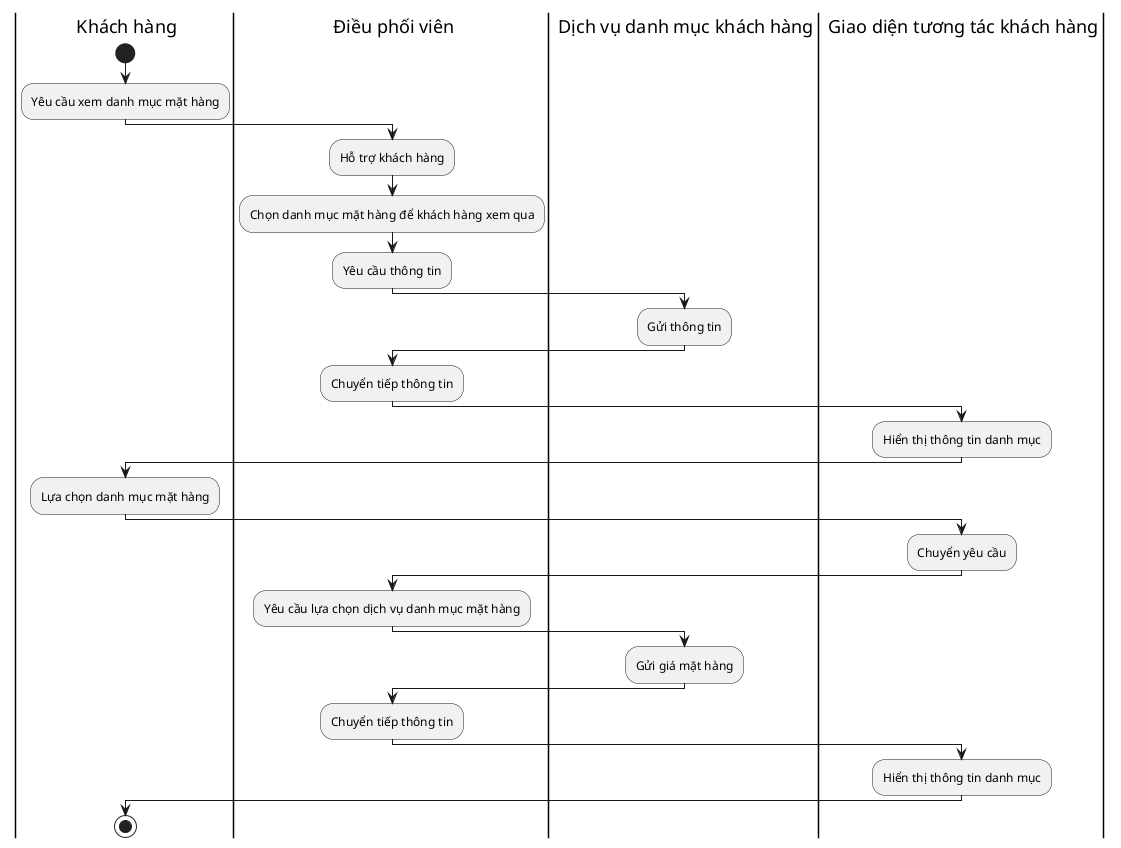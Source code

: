
@startuml
|K| Khách hàng
|V| Điều phối viên
|D| Dịch vụ danh mục khách hàng
|G| Giao diện tương tác khách hàng
|K|
start
:Yêu cầu xem danh mục mặt hàng;
|V|
:Hỗ trợ khách hàng;
:Chọn danh mục mặt hàng để khách hàng xem qua;
:Yêu cầu thông tin;
|D|
:Gửi thông tin;
|V|
:Chuyển tiếp thông tin;
|G|
:Hiển thị thông tin danh mục;
|K|
:Lựa chọn danh mục mặt hàng;
|G|
:Chuyển yêu cầu;
|V|
:Yêu cầu lựa chọn dịch vụ danh mục mặt hàng;
|D|
:Gửi giá mặt hàng;
|V|
:Chuyển tiếp thông tin;
|G|
:Hiển thị thông tin danh mục;
|K|
stop


